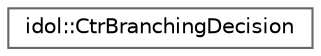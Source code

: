 digraph "Graphical Class Hierarchy"
{
 // LATEX_PDF_SIZE
  bgcolor="transparent";
  edge [fontname=Helvetica,fontsize=10,labelfontname=Helvetica,labelfontsize=10];
  node [fontname=Helvetica,fontsize=10,shape=box,height=0.2,width=0.4];
  rankdir="LR";
  Node0 [id="Node000000",label="idol::CtrBranchingDecision",height=0.2,width=0.4,color="grey40", fillcolor="white", style="filled",URL="$structidol_1_1CtrBranchingDecision.html",tooltip=" "];
}

